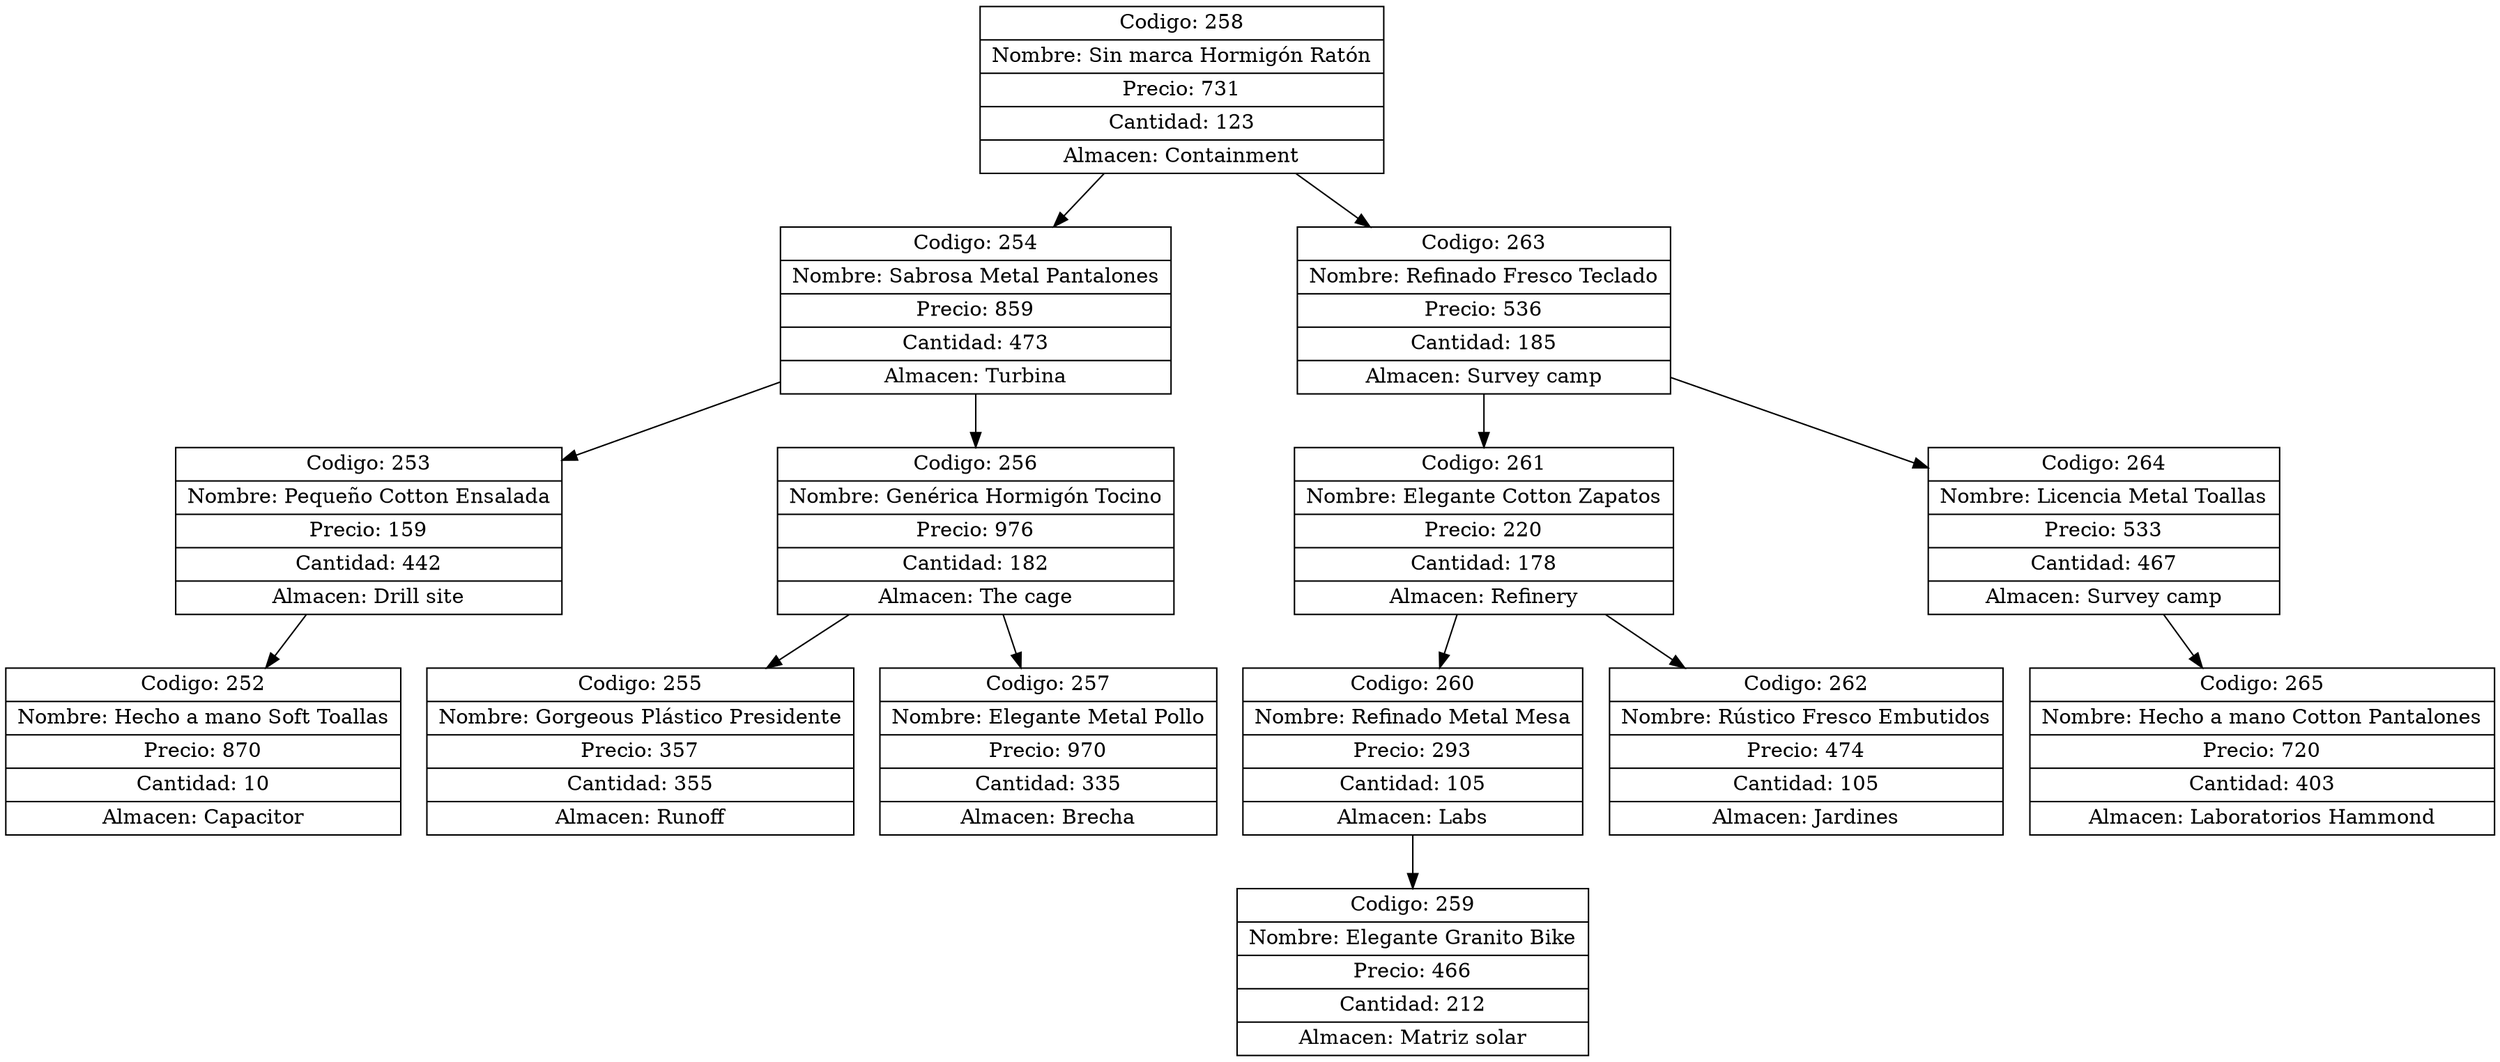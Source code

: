 digraph G{
node[shape="box" shape="record"]
nodo258[label="{ Codigo: 258 | Nombre: Sin marca Hormigón Ratón | Precio: 731 | Cantidad: 123 | Almacen: Containment}"];
nodo254[label="{ Codigo: 254 | Nombre: Sabrosa Metal Pantalones | Precio: 859 | Cantidad: 473 | Almacen: Turbina}"];
nodo253[label="{ Codigo: 253 | Nombre: Pequeño Cotton Ensalada | Precio: 159 | Cantidad: 442 | Almacen: Drill site}"];
nodo252[label="{ Codigo: 252 | Nombre: Hecho a mano Soft Toallas | Precio: 870 | Cantidad: 10 | Almacen: Capacitor}"];
nodo253->nodo252;
nodo254->nodo253;
nodo256[label="{ Codigo: 256 | Nombre: Genérica Hormigón Tocino | Precio: 976 | Cantidad: 182 | Almacen: The cage}"];
nodo255[label="{ Codigo: 255 | Nombre: Gorgeous Plástico Presidente | Precio: 357 | Cantidad: 355 | Almacen: Runoff}"];
nodo256->nodo255;
nodo257[label="{ Codigo: 257 | Nombre: Elegante Metal Pollo | Precio: 970 | Cantidad: 335 | Almacen: Brecha}"];
nodo256->nodo257;
nodo254->nodo256;
nodo258->nodo254;
nodo263[label="{ Codigo: 263 | Nombre: Refinado Fresco Teclado | Precio: 536 | Cantidad: 185 | Almacen: Survey camp}"];
nodo261[label="{ Codigo: 261 | Nombre: Elegante Cotton Zapatos | Precio: 220 | Cantidad: 178 | Almacen: Refinery}"];
nodo260[label="{ Codigo: 260 | Nombre: Refinado Metal Mesa | Precio: 293 | Cantidad: 105 | Almacen: Labs}"];
nodo259[label="{ Codigo: 259 | Nombre: Elegante Granito Bike | Precio: 466 | Cantidad: 212 | Almacen: Matriz solar}"];
nodo260->nodo259;
nodo261->nodo260;
nodo262[label="{ Codigo: 262 | Nombre: Rústico Fresco Embutidos | Precio: 474 | Cantidad: 105 | Almacen: Jardines}"];
nodo261->nodo262;
nodo263->nodo261;
nodo264[label="{ Codigo: 264 | Nombre: Licencia Metal Toallas | Precio: 533 | Cantidad: 467 | Almacen: Survey camp}"];
nodo265[label="{ Codigo: 265 | Nombre: Hecho a mano Cotton Pantalones | Precio: 720 | Cantidad: 403 | Almacen: Laboratorios Hammond}"];
nodo264->nodo265;
nodo263->nodo264;
nodo258->nodo263;
}
